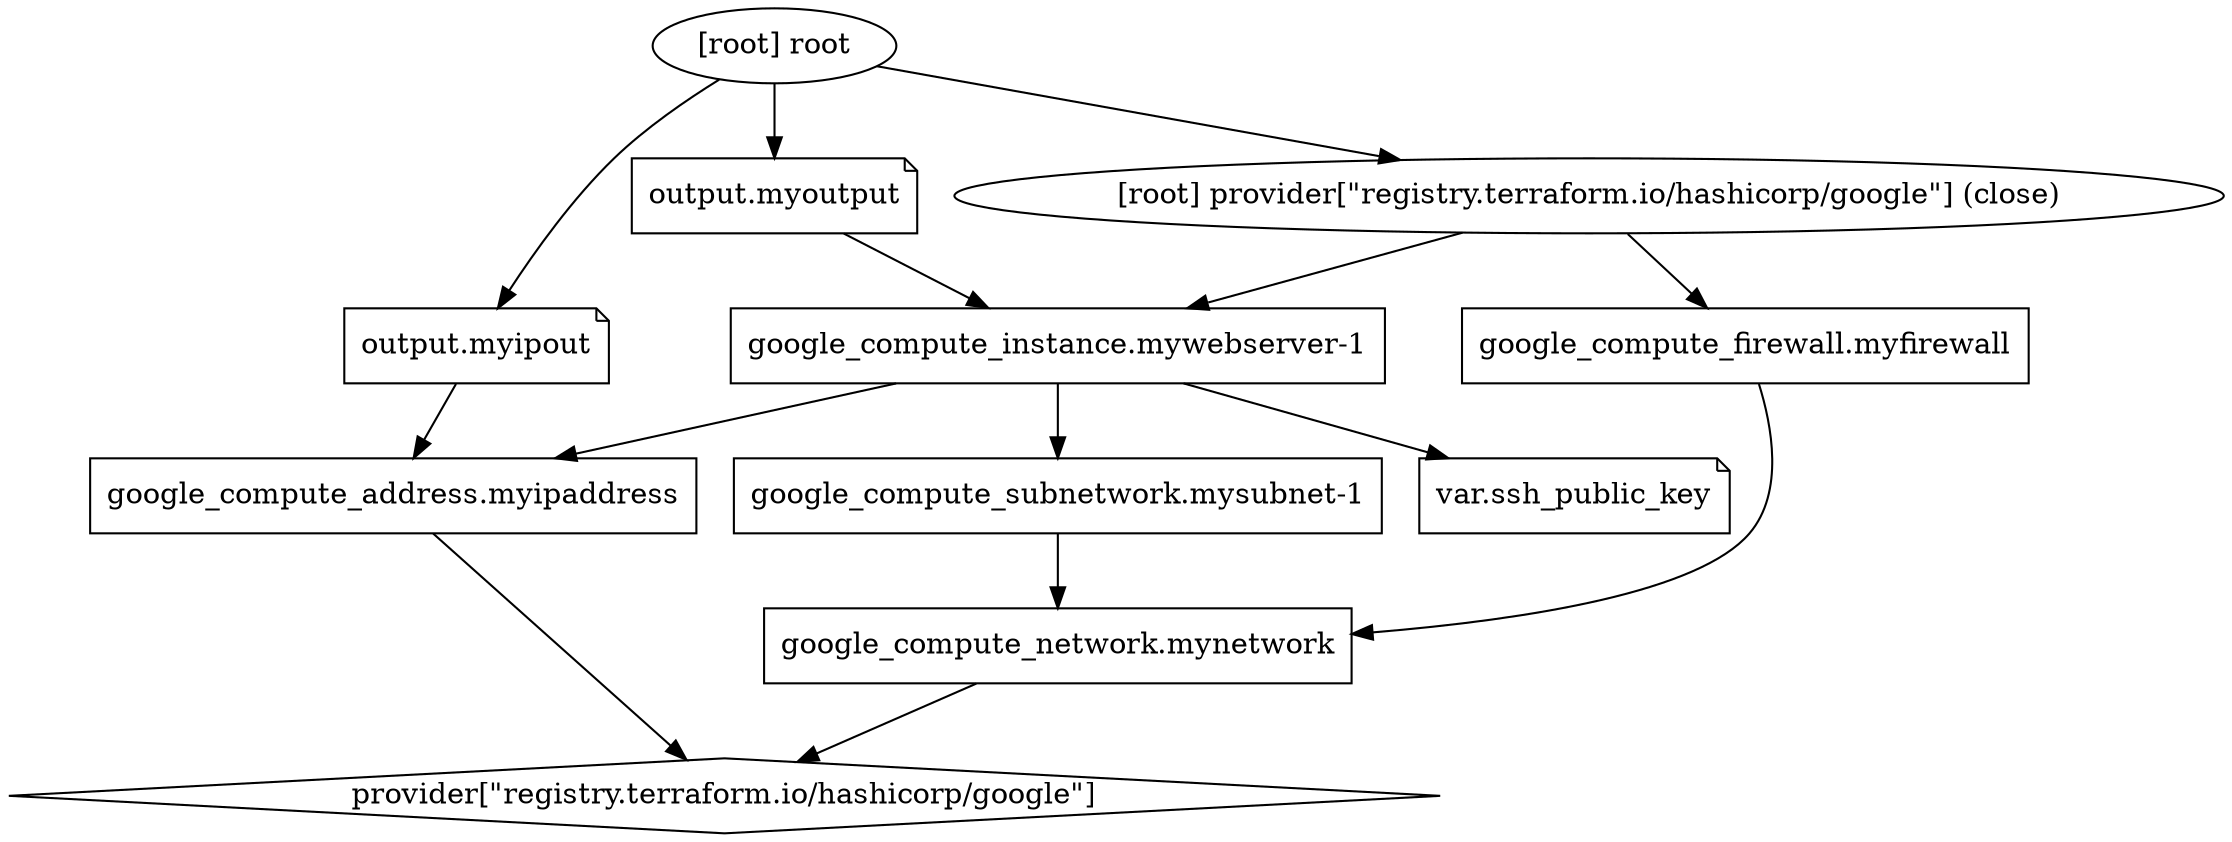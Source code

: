 digraph {
	compound = "true"
	newrank = "true"
	subgraph "root" {
		"[root] google_compute_address.myipaddress (expand)" [label = "google_compute_address.myipaddress", shape = "box"]
		"[root] google_compute_firewall.myfirewall (expand)" [label = "google_compute_firewall.myfirewall", shape = "box"]
		"[root] google_compute_instance.mywebserver-1 (expand)" [label = "google_compute_instance.mywebserver-1", shape = "box"]
		"[root] google_compute_network.mynetwork (expand)" [label = "google_compute_network.mynetwork", shape = "box"]
		"[root] google_compute_subnetwork.mysubnet-1 (expand)" [label = "google_compute_subnetwork.mysubnet-1", shape = "box"]
		"[root] output.myipout" [label = "output.myipout", shape = "note"]
		"[root] output.myoutput" [label = "output.myoutput", shape = "note"]
		"[root] provider[\"registry.terraform.io/hashicorp/google\"]" [label = "provider[\"registry.terraform.io/hashicorp/google\"]", shape = "diamond"]
		"[root] var.ssh_public_key" [label = "var.ssh_public_key", shape = "note"]
		"[root] google_compute_address.myipaddress (expand)" -> "[root] provider[\"registry.terraform.io/hashicorp/google\"]"
		"[root] google_compute_firewall.myfirewall (expand)" -> "[root] google_compute_network.mynetwork (expand)"
		"[root] google_compute_instance.mywebserver-1 (expand)" -> "[root] google_compute_address.myipaddress (expand)"
		"[root] google_compute_instance.mywebserver-1 (expand)" -> "[root] google_compute_subnetwork.mysubnet-1 (expand)"
		"[root] google_compute_instance.mywebserver-1 (expand)" -> "[root] var.ssh_public_key"
		"[root] google_compute_network.mynetwork (expand)" -> "[root] provider[\"registry.terraform.io/hashicorp/google\"]"
		"[root] google_compute_subnetwork.mysubnet-1 (expand)" -> "[root] google_compute_network.mynetwork (expand)"
		"[root] output.myipout" -> "[root] google_compute_address.myipaddress (expand)"
		"[root] output.myoutput" -> "[root] google_compute_instance.mywebserver-1 (expand)"
		"[root] provider[\"registry.terraform.io/hashicorp/google\"] (close)" -> "[root] google_compute_firewall.myfirewall (expand)"
		"[root] provider[\"registry.terraform.io/hashicorp/google\"] (close)" -> "[root] google_compute_instance.mywebserver-1 (expand)"
		"[root] root" -> "[root] output.myipout"
		"[root] root" -> "[root] output.myoutput"
		"[root] root" -> "[root] provider[\"registry.terraform.io/hashicorp/google\"] (close)"
	}
}

